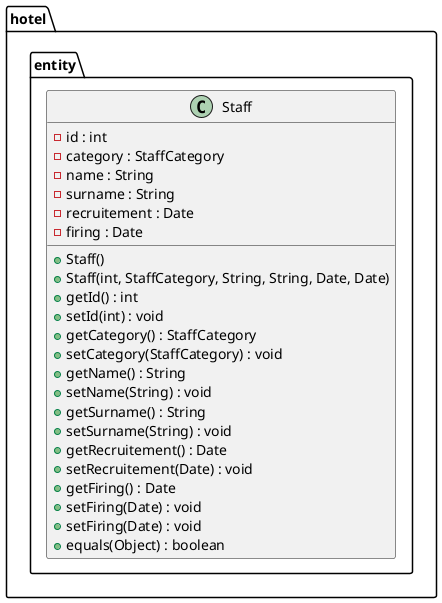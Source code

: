 @startuml

class hotel.entity.Staff {
    - id : int
    - category : StaffCategory
    - name : String
    - surname : String
    - recruitement : Date
    - firing : Date
    + Staff()
    + Staff(int, StaffCategory, String, String, Date, Date)
    + getId() : int
    + setId(int) : void
    + getCategory() : StaffCategory
    + setCategory(StaffCategory) : void
    + getName() : String
    + setName(String) : void
    + getSurname() : String
    + setSurname(String) : void
    + getRecruitement() : Date
    + setRecruitement(Date) : void
    + getFiring() : Date
    + setFiring(Date) : void
    + setFiring(Date) : void
    + equals(Object) : boolean
}

@enduml